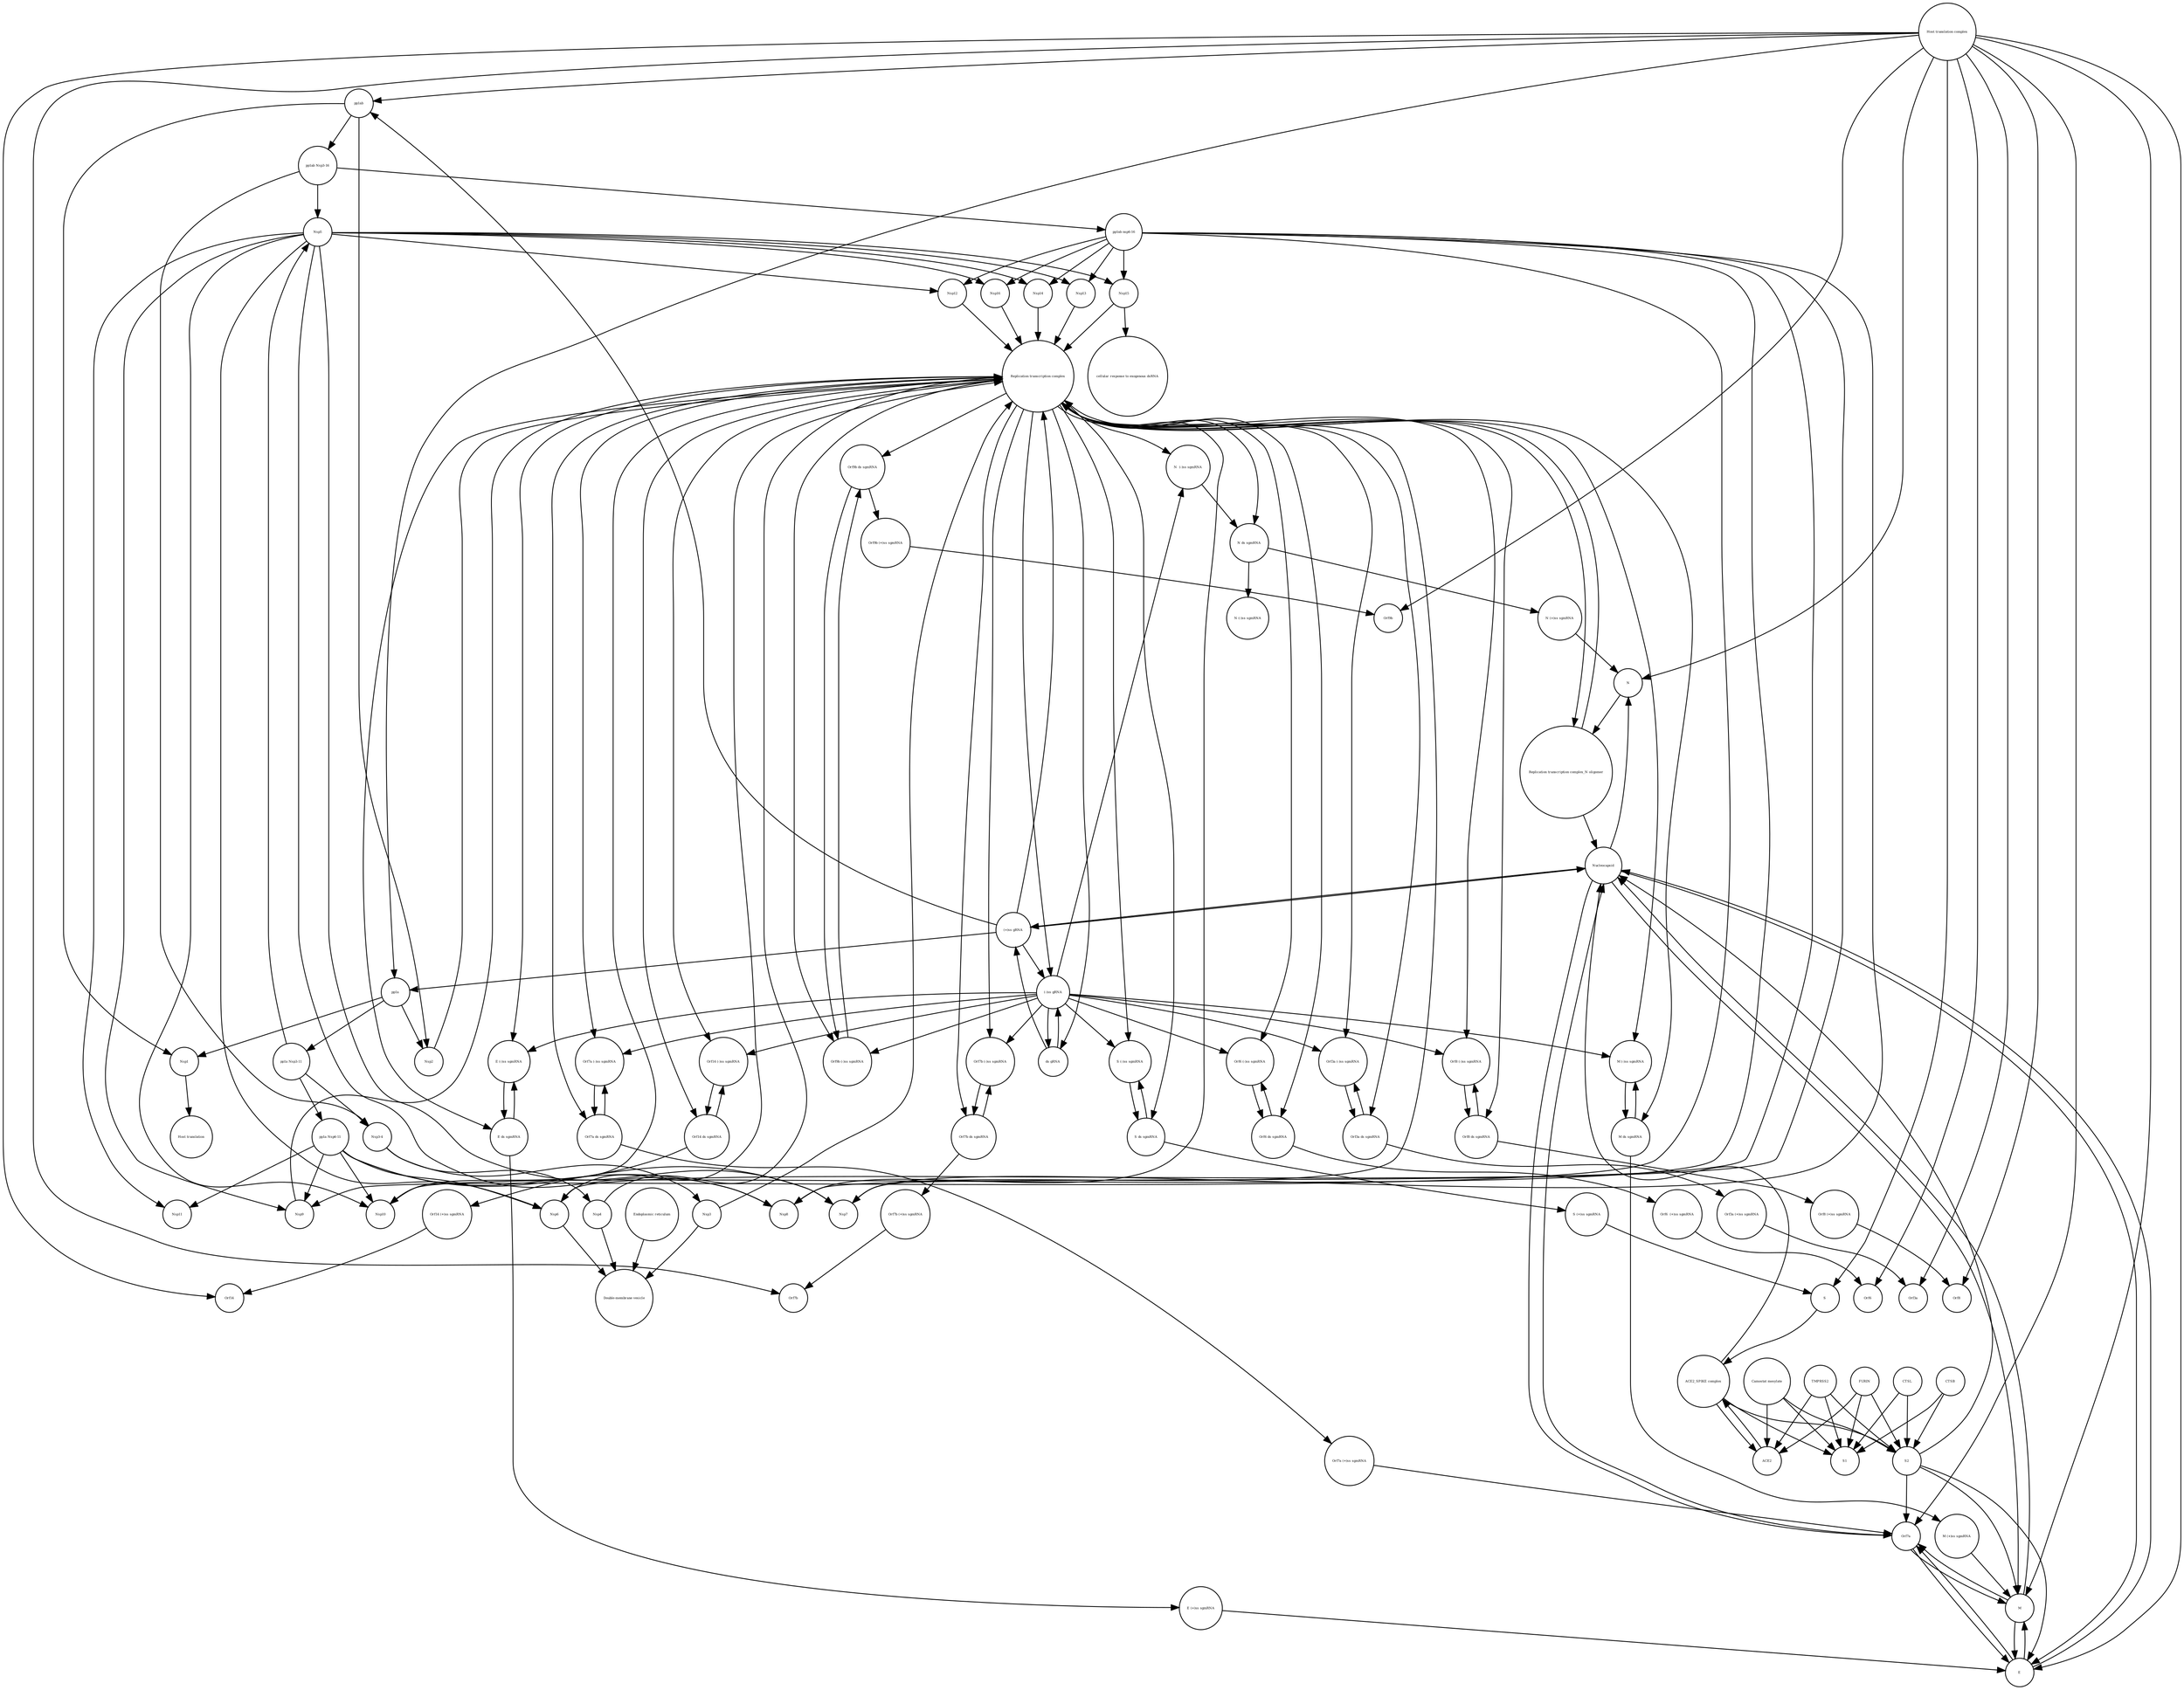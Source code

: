 strict digraph  {
Nsp1 [annotation=urn_miriam_ncbiprotein_YP_009725297, bipartite=0, cls=macromolecule, fontsize=4, label=Nsp1, shape=circle];
"Host translation" [annotation="urn_miriam_obo.go_GO%3A0006412", bipartite=0, cls=phenotype, fontsize=4, label="Host translation", shape=circle];
Nsp15 [annotation=urn_miriam_ncbiprotein_YP_009725310, bipartite=0, cls=macromolecule, fontsize=4, label=Nsp15, shape=circle];
"cellular response to exogenous dsRNA" [annotation="urn_miriam_obo.go_GO%3A0071360", bipartite=0, cls=phenotype, fontsize=4, label="cellular response to exogenous dsRNA", shape=circle];
Nsp16 [annotation=urn_miriam_ncbiprotein_YP_009725311, bipartite=0, cls=macromolecule, fontsize=4, label=Nsp16, shape=circle];
Nsp6 [annotation=urn_miriam_ncbiprotein_YP_009725302, bipartite=0, cls=macromolecule, fontsize=4, label=Nsp6, shape=circle];
Nsp11 [annotation=urn_miriam_ncbiprotein_YP_009725312, bipartite=0, cls=macromolecule, fontsize=4, label=Nsp11, shape=circle];
Orf6 [annotation=urn_miriam_uniprot_P0DTC6, bipartite=0, cls=macromolecule, fontsize=4, label=Orf6, shape=circle];
Nsp10 [annotation=urn_miriam_ncbiprotein_YP_009725306, bipartite=0, cls=macromolecule, fontsize=4, label=Nsp10, shape=circle];
"Orf9b ds sgmRNA" [annotation="", bipartite=0, cls="nucleic acid feature", fontsize=4, label="Orf9b ds sgmRNA", shape=circle];
Nucleocapsid [annotation="urn_miriam_obo.go_GO%3A0019013", bipartite=0, cls=complex, fontsize=4, label=Nucleocapsid, shape=circle];
TMPRSS2 [annotation="", bipartite=0, cls=macromolecule, fontsize=4, label=TMPRSS2, shape=circle];
Nsp14 [annotation=urn_miriam_ncbiprotein_YP_009725309, bipartite=0, cls=macromolecule, fontsize=4, label=Nsp14, shape=circle];
"N  (-)ss sgmRNA" [annotation=urn_miriam_ncbigene_43740575, bipartite=0, cls="nucleic acid feature", fontsize=4, label="N  (-)ss sgmRNA", shape=circle];
"N (-)ss sgmRNA" [annotation="", bipartite=0, cls="nucleic acid feature", fontsize=4, label="N (-)ss sgmRNA", shape=circle];
Orf7a [annotation=urn_miriam_uniprot_P0DTC7, bipartite=0, cls=macromolecule, fontsize=4, label=Orf7a, shape=circle];
FURIN [annotation="", bipartite=0, cls=macromolecule, fontsize=4, label=FURIN, shape=circle];
"Orf3a (+)ss sgmRNA" [annotation="", bipartite=0, cls="nucleic acid feature", fontsize=4, label="Orf3a (+)ss sgmRNA", shape=circle];
E [annotation=urn_miriam_uniprot_P0DTC4, bipartite=0, cls=macromolecule, fontsize=4, label=E, shape=circle];
"Orf7b (+)ss sgmRNA" [annotation="", bipartite=0, cls="nucleic acid feature", fontsize=4, label="Orf7b (+)ss sgmRNA", shape=circle];
"Orf7b ds sgmRNA" [annotation="", bipartite=0, cls="nucleic acid feature", fontsize=4, label="Orf7b ds sgmRNA", shape=circle];
Orf7b [annotation=urn_miriam_uniprot_P0DTD8, bipartite=0, cls=macromolecule, fontsize=4, label=Orf7b, shape=circle];
"Orf6 (-)ss sgmRNA" [annotation="", bipartite=0, cls="nucleic acid feature", fontsize=4, label="Orf6 (-)ss sgmRNA", shape=circle];
"Orf8 (+)ss sgmRNA" [annotation="", bipartite=0, cls="nucleic acid feature", fontsize=4, label="Orf8 (+)ss sgmRNA", shape=circle];
S1 [annotation=urn_miriam_interpro_IPR002551, bipartite=0, cls=macromolecule, fontsize=4, label=S1, shape=circle];
"S (-)ss sgmRNA" [annotation="", bipartite=0, cls="nucleic acid feature", fontsize=4, label="S (-)ss sgmRNA", shape=circle];
CTSB [annotation="", bipartite=0, cls=macromolecule, fontsize=4, label=CTSB, shape=circle];
"Orf14 (-)ss sgmRNA" [annotation="", bipartite=0, cls="nucleic acid feature", fontsize=4, label="Orf14 (-)ss sgmRNA", shape=circle];
"(+)ss gRNA" [annotation=urn_miriam_refseq_NC_045512, bipartite=0, cls="nucleic acid feature", fontsize=4, label="(+)ss gRNA", shape=circle];
"M ds sgmRNA" [annotation="", bipartite=0, cls="nucleic acid feature", fontsize=4, label="M ds sgmRNA", shape=circle];
CTSL [annotation="", bipartite=0, cls=macromolecule, fontsize=4, label=CTSL, shape=circle];
Nsp4 [annotation=urn_miriam_ncbiprotein_YP_009725300, bipartite=0, cls=macromolecule, fontsize=4, label=Nsp4, shape=circle];
"pp1ab Nsp3-16" [annotation=urn_miriam_uniprot_P0DTD1, bipartite=0, cls=macromolecule, fontsize=4, label="pp1ab Nsp3-16", shape=circle];
"Endoplasmic reticulum" [annotation="urn_miriam_obo.go_GO%3A0005783", bipartite=0, cls=complex, fontsize=4, label="Endoplasmic reticulum", shape=circle];
"ACE2_SPIKE complex" [annotation="", bipartite=0, cls=complex, fontsize=4, label="ACE2_SPIKE complex", shape=circle];
Orf9b [annotation=urn_miriam_uniprot_P0DTD2, bipartite=0, cls=macromolecule, fontsize=4, label=Orf9b, shape=circle];
"Orf9b (-)ss sgmRNA" [annotation="", bipartite=0, cls="nucleic acid feature", fontsize=4, label="Orf9b (-)ss sgmRNA", shape=circle];
pp1ab [annotation=urn_miriam_uniprot_P0DTD1, bipartite=0, cls=macromolecule, fontsize=4, label=pp1ab, shape=circle];
"E (+)ss sgmRNA" [annotation="", bipartite=0, cls="nucleic acid feature", fontsize=4, label="E (+)ss sgmRNA", shape=circle];
"Orf14 ds sgmRNA" [annotation="", bipartite=0, cls="nucleic acid feature", fontsize=4, label="Orf14 ds sgmRNA", shape=circle];
Nsp8 [annotation=urn_miriam_ncbiprotein_YP_009725304, bipartite=0, cls=macromolecule, fontsize=4, label=Nsp8, shape=circle];
S [annotation=urn_miriam_uniprot_P0DTC2, bipartite=0, cls=macromolecule, fontsize=4, label=S, shape=circle];
"Host translation complex" [annotation="urn_miriam_obo.go_GO%3A0070992", bipartite=0, cls=complex, fontsize=4, label="Host translation complex", shape=circle];
"N ds sgmRNA" [annotation="", bipartite=0, cls="nucleic acid feature", fontsize=4, label="N ds sgmRNA", shape=circle];
S2 [annotation=urn_miriam_interpro_IPR002552, bipartite=0, cls=macromolecule, fontsize=4, label=S2, shape=circle];
Nsp7 [annotation=urn_miriam_ncbiprotein_YP_009725303, bipartite=0, cls=macromolecule, fontsize=4, label=Nsp7, shape=circle];
Orf14 [annotation=urn_miriam_uniprot_P0DTD3, bipartite=0, cls=macromolecule, fontsize=4, label=Orf14, shape=circle];
Orf3a [annotation=urn_miriam_uniprot_P0DTC3, bipartite=0, cls=macromolecule, fontsize=4, label=Orf3a, shape=circle];
M [annotation=urn_miriam_uniprot_P0DTC5, bipartite=0, cls=macromolecule, fontsize=4, label=M, shape=circle];
"Orf9b (+)ss sgmRNA" [annotation="", bipartite=0, cls="nucleic acid feature", fontsize=4, label="Orf9b (+)ss sgmRNA", shape=circle];
"pp1a Nsp3-11" [annotation=urn_miriam_uniprot_P0DTC1, bipartite=0, cls=macromolecule, fontsize=4, label="pp1a Nsp3-11", shape=circle];
"Orf6  (+)ss sgmRNA" [annotation="", bipartite=0, cls="nucleic acid feature", fontsize=4, label="Orf6  (+)ss sgmRNA", shape=circle];
"Orf7a ds sgmRNA" [annotation="", bipartite=0, cls="nucleic acid feature", fontsize=4, label="Orf7a ds sgmRNA", shape=circle];
"Orf8 (-)ss sgmRNA" [annotation="", bipartite=0, cls="nucleic acid feature", fontsize=4, label="Orf8 (-)ss sgmRNA", shape=circle];
"pp1a Nsp6-11" [annotation=urn_miriam_uniprot_P0DTC1, bipartite=0, cls=macromolecule, fontsize=4, label="pp1a Nsp6-11", shape=circle];
"Double-membrane vesicle" [annotation="urn_miriam_obo.go_GO%3A0039718", bipartite=0, cls=complex, fontsize=4, label="Double-membrane vesicle", shape=circle];
Nsp13 [annotation=urn_miriam_ncbiprotein_YP_009725308, bipartite=0, cls=macromolecule, fontsize=4, label=Nsp13, shape=circle];
"E ds sgmRNA" [annotation="", bipartite=0, cls="nucleic acid feature", fontsize=4, label="E ds sgmRNA", shape=circle];
Nsp5 [annotation=urn_miriam_ncbiprotein_YP_009725301, bipartite=0, cls="macromolecule multimer", fontsize=4, label=Nsp5, shape=circle];
"Orf6 ds sgmRNA" [annotation="", bipartite=0, cls="nucleic acid feature", fontsize=4, label="Orf6 ds sgmRNA", shape=circle];
"M (-)ss sgmRNA" [annotation=urn_miriam_ncbigene_43740571, bipartite=0, cls="nucleic acid feature", fontsize=4, label="M (-)ss sgmRNA", shape=circle];
N [annotation=urn_miriam_uniprot_P0DTC9, bipartite=0, cls="macromolecule multimer", fontsize=4, label=N, shape=circle];
Orf8 [annotation=urn_miriam_uniprot_P0DTC8, bipartite=0, cls=macromolecule, fontsize=4, label=Orf8, shape=circle];
"Orf8 ds sgmRNA" [annotation="", bipartite=0, cls="nucleic acid feature", fontsize=4, label="Orf8 ds sgmRNA", shape=circle];
Nsp12 [annotation=urn_miriam_ncbiprotein_YP_009725307, bipartite=0, cls=macromolecule, fontsize=4, label=Nsp12, shape=circle];
pp1a [annotation=urn_miriam_uniprot_P0DTC1, bipartite=0, cls=macromolecule, fontsize=4, label=pp1a, shape=circle];
"S (+)ss sgmRNA" [annotation="", bipartite=0, cls="nucleic acid feature", fontsize=4, label="S (+)ss sgmRNA", shape=circle];
ACE2 [annotation="", bipartite=0, cls=macromolecule, fontsize=4, label=ACE2, shape=circle];
"Orf7b (-)ss sgmRNA" [annotation="", bipartite=0, cls="nucleic acid feature", fontsize=4, label="Orf7b (-)ss sgmRNA", shape=circle];
"Orf7a (-)ss sgmRNA" [annotation="", bipartite=0, cls="nucleic acid feature", fontsize=4, label="Orf7a (-)ss sgmRNA", shape=circle];
"pp1ab nsp6-16" [annotation=urn_miriam_uniprot_P0DTD1, bipartite=0, cls=macromolecule, fontsize=4, label="pp1ab nsp6-16", shape=circle];
Nsp3 [annotation=urn_miriam_ncbiprotein_YP_009725299, bipartite=0, cls=macromolecule, fontsize=4, label=Nsp3, shape=circle];
Nsp2 [annotation=urn_miriam_ncbiprotein_YP_009725298, bipartite=0, cls=macromolecule, fontsize=4, label=Nsp2, shape=circle];
"Camostat mesylate" [annotation="urn_miriam_pubchem.compound_2536", bipartite=0, cls="simple chemical", fontsize=4, label="Camostat mesylate", shape=circle];
Nsp9 [annotation=urn_miriam_ncbiprotein_YP_009725305, bipartite=0, cls=macromolecule, fontsize=4, label=Nsp9, shape=circle];
"Orf14 (+)ss sgmRNA" [annotation="", bipartite=0, cls="nucleic acid feature", fontsize=4, label="Orf14 (+)ss sgmRNA", shape=circle];
"(-)ss gRNA" [annotation=urn_miriam_refseq_NC_045512, bipartite=0, cls="nucleic acid feature", fontsize=4, label="(-)ss gRNA", shape=circle];
"Orf3a ds sgmRNA" [annotation="", bipartite=0, cls="nucleic acid feature", fontsize=4, label="Orf3a ds sgmRNA", shape=circle];
"ds gRNA" [annotation=urn_miriam_refseq_NC_045512, bipartite=0, cls="nucleic acid feature", fontsize=4, label="ds gRNA", shape=circle];
"Orf3a (-)ss sgmRNA" [annotation="", bipartite=0, cls="nucleic acid feature", fontsize=4, label="Orf3a (-)ss sgmRNA", shape=circle];
"Nsp3-4" [annotation="urn_miriam_ncbiprotein_YP_009725299|urn_miriam_ncbiprotein_YP_009725300", bipartite=0, cls=macromolecule, fontsize=4, label="Nsp3-4", shape=circle];
"E (-)ss sgmRNA" [annotation=urn_miriam_ncbigene_43740570, bipartite=0, cls="nucleic acid feature", fontsize=4, label="E (-)ss sgmRNA", shape=circle];
"M (+)ss sgmRNA" [annotation="", bipartite=0, cls="nucleic acid feature", fontsize=4, label="M (+)ss sgmRNA", shape=circle];
"Replication transcription complex" [annotation="", bipartite=0, cls=complex, fontsize=4, label="Replication transcription complex", shape=circle];
"N (+)ss sgmRNA" [annotation=urn_miriam_ncbigene_43740575, bipartite=0, cls="nucleic acid feature", fontsize=4, label="N (+)ss sgmRNA", shape=circle];
"S ds sgmRNA" [annotation="", bipartite=0, cls="nucleic acid feature", fontsize=4, label="S ds sgmRNA", shape=circle];
"Replication transcription complex_N oligomer" [annotation="", bipartite=0, cls=complex, fontsize=4, label="Replication transcription complex_N oligomer", shape=circle];
"Orf7a (+)ss sgmRNA" [annotation="", bipartite=0, cls="nucleic acid feature", fontsize=4, label="Orf7a (+)ss sgmRNA", shape=circle];
Nsp1 -> "Host translation"  [annotation="", interaction_type=inhibition];
Nsp15 -> "cellular response to exogenous dsRNA"  [annotation="", interaction_type=inhibition];
Nsp15 -> "Replication transcription complex"  [annotation="", interaction_type=production];
Nsp16 -> "Replication transcription complex"  [annotation="", interaction_type=production];
Nsp6 -> "Replication transcription complex"  [annotation="", interaction_type=production];
Nsp6 -> "Double-membrane vesicle"  [annotation="urn_miriam_pubmed_23943763|urn_miriam_taxonomy_227984", interaction_type=modulation];
Nsp10 -> "Replication transcription complex"  [annotation="", interaction_type=production];
"Orf9b ds sgmRNA" -> "Orf9b (+)ss sgmRNA"  [annotation="", interaction_type=production];
"Orf9b ds sgmRNA" -> "Orf9b (-)ss sgmRNA"  [annotation="", interaction_type=production];
Nucleocapsid -> Orf7a  [annotation="", interaction_type=production];
Nucleocapsid -> M  [annotation="", interaction_type=production];
Nucleocapsid -> E  [annotation="", interaction_type=production];
Nucleocapsid -> N  [annotation="", interaction_type=production];
Nucleocapsid -> "(+)ss gRNA"  [annotation="", interaction_type=production];
TMPRSS2 -> S1  [annotation="urn_miriam_pubmed_32142651|urn_miriam_pubmed_32362314|urn_miriam_taxonomy_2697049", interaction_type=catalysis];
TMPRSS2 -> S2  [annotation="urn_miriam_pubmed_32142651|urn_miriam_pubmed_32362314|urn_miriam_taxonomy_2697049", interaction_type=catalysis];
TMPRSS2 -> ACE2  [annotation="urn_miriam_pubmed_32142651|urn_miriam_pubmed_32362314|urn_miriam_taxonomy_2697049", interaction_type=catalysis];
Nsp14 -> "Replication transcription complex"  [annotation="", interaction_type=production];
"N  (-)ss sgmRNA" -> "N ds sgmRNA"  [annotation="", interaction_type=production];
Orf7a -> M  [annotation="", interaction_type=production];
Orf7a -> E  [annotation="", interaction_type=production];
Orf7a -> Nucleocapsid  [annotation="", interaction_type=production];
FURIN -> S1  [annotation="urn_miriam_pubmed_32142651|urn_miriam_pubmed_32362314|urn_miriam_taxonomy_2697049", interaction_type=catalysis];
FURIN -> S2  [annotation="urn_miriam_pubmed_32142651|urn_miriam_pubmed_32362314|urn_miriam_taxonomy_2697049", interaction_type=catalysis];
FURIN -> ACE2  [annotation="urn_miriam_pubmed_32142651|urn_miriam_pubmed_32362314|urn_miriam_taxonomy_2697049", interaction_type=catalysis];
"Orf3a (+)ss sgmRNA" -> Orf3a  [annotation="", interaction_type=production];
E -> Orf7a  [annotation="", interaction_type=production];
E -> M  [annotation="", interaction_type=production];
E -> Nucleocapsid  [annotation="", interaction_type=production];
"Orf7b (+)ss sgmRNA" -> Orf7b  [annotation="", interaction_type=production];
"Orf7b ds sgmRNA" -> "Orf7b (-)ss sgmRNA"  [annotation="", interaction_type=production];
"Orf7b ds sgmRNA" -> "Orf7b (+)ss sgmRNA"  [annotation="", interaction_type=production];
"Orf6 (-)ss sgmRNA" -> "Orf6 ds sgmRNA"  [annotation="", interaction_type=production];
"Orf8 (+)ss sgmRNA" -> Orf8  [annotation="", interaction_type=production];
"S (-)ss sgmRNA" -> "S ds sgmRNA"  [annotation="", interaction_type=production];
CTSB -> S1  [annotation="urn_miriam_pubmed_32142651|urn_miriam_taxonomy_2697049", interaction_type=catalysis];
CTSB -> S2  [annotation="urn_miriam_pubmed_32142651|urn_miriam_taxonomy_2697049", interaction_type=catalysis];
"Orf14 (-)ss sgmRNA" -> "Orf14 ds sgmRNA"  [annotation="", interaction_type=production];
"(+)ss gRNA" -> "(-)ss gRNA"  [annotation="", interaction_type=production];
"(+)ss gRNA" -> pp1ab  [annotation="", interaction_type=production];
"(+)ss gRNA" -> pp1a  [annotation="", interaction_type=production];
"(+)ss gRNA" -> Nucleocapsid  [annotation="", interaction_type=production];
"(+)ss gRNA" -> "Replication transcription complex"  [annotation="", interaction_type=production];
"M ds sgmRNA" -> "M (+)ss sgmRNA"  [annotation="", interaction_type=production];
"M ds sgmRNA" -> "M (-)ss sgmRNA"  [annotation="", interaction_type=production];
CTSL -> S1  [annotation="urn_miriam_pubmed_32142651|urn_miriam_taxonomy_2697049", interaction_type=catalysis];
CTSL -> S2  [annotation="urn_miriam_pubmed_32142651|urn_miriam_taxonomy_2697049", interaction_type=catalysis];
Nsp4 -> "Replication transcription complex"  [annotation="", interaction_type=production];
Nsp4 -> "Double-membrane vesicle"  [annotation="urn_miriam_pubmed_23943763|urn_miriam_taxonomy_227984", interaction_type=modulation];
"pp1ab Nsp3-16" -> "Nsp3-4"  [annotation="urn_miriam_pubmed_21203998|urn_miriam_taxonomy_228407|urn_miriam_pubmed_15564471|urn_miriam_taxonomy_228330", interaction_type=catalysis];
"pp1ab Nsp3-16" -> "pp1ab nsp6-16"  [annotation="urn_miriam_pubmed_21203998|urn_miriam_taxonomy_228407|urn_miriam_pubmed_15564471|urn_miriam_taxonomy_228330", interaction_type=catalysis];
"pp1ab Nsp3-16" -> Nsp5  [annotation="urn_miriam_pubmed_21203998|urn_miriam_taxonomy_228407|urn_miriam_pubmed_15564471|urn_miriam_taxonomy_228330", interaction_type=catalysis];
"Endoplasmic reticulum" -> "Double-membrane vesicle"  [annotation="", interaction_type=production];
"ACE2_SPIKE complex" -> S1  [annotation="", interaction_type=production];
"ACE2_SPIKE complex" -> S2  [annotation="", interaction_type=production];
"ACE2_SPIKE complex" -> ACE2  [annotation="", interaction_type=production];
"ACE2_SPIKE complex" -> Nucleocapsid  [annotation="urn_miriam_pubmed_32142651|urn_miriam_pubmed_32094589|urn_miriam_taxonomy_2697049", interaction_type=stimulation];
"Orf9b (-)ss sgmRNA" -> "Orf9b ds sgmRNA"  [annotation="", interaction_type=production];
pp1ab -> "pp1ab Nsp3-16"  [annotation="urn_miriam_pubmed_15564471|urn_miriam_taxonomy_228330", interaction_type=catalysis];
pp1ab -> Nsp1  [annotation="urn_miriam_pubmed_15564471|urn_miriam_taxonomy_228330", interaction_type=catalysis];
pp1ab -> Nsp2  [annotation="urn_miriam_pubmed_15564471|urn_miriam_taxonomy_228330", interaction_type=catalysis];
"E (+)ss sgmRNA" -> E  [annotation="", interaction_type=production];
"Orf14 ds sgmRNA" -> "Orf14 (+)ss sgmRNA"  [annotation="", interaction_type=production];
"Orf14 ds sgmRNA" -> "Orf14 (-)ss sgmRNA"  [annotation="", interaction_type=production];
Nsp8 -> "Replication transcription complex"  [annotation="", interaction_type=production];
S -> "ACE2_SPIKE complex"  [annotation="", interaction_type=production];
"Host translation complex" -> Orf9b  [annotation="urn_miriam_pubmed_31226023|urn_miriam_pubmed_27712623", interaction_type="necessary stimulation"];
"Host translation complex" -> Orf8  [annotation="urn_miriam_pubmed_31226023|urn_miriam_pubmed_27712623", interaction_type="necessary stimulation"];
"Host translation complex" -> N  [annotation="", interaction_type="necessary stimulation"];
"Host translation complex" -> Orf6  [annotation="urn_miriam_pubmed_31226023|urn_miriam_pubmed_27712623", interaction_type="necessary stimulation"];
"Host translation complex" -> E  [annotation="urn_miriam_pubmed_31226023|urn_miriam_pubmed_27712623", interaction_type="necessary stimulation"];
"Host translation complex" -> Orf7a  [annotation="urn_miriam_pubmed_31226023|urn_miriam_pubmed_27712623", interaction_type="necessary stimulation"];
"Host translation complex" -> pp1ab  [annotation="urn_miriam_pubmed_31226023|urn_miriam_pubmed_27712623", interaction_type="necessary stimulation"];
"Host translation complex" -> S  [annotation="urn_miriam_pubmed_31226023|urn_miriam_pubmed_27712623", interaction_type="necessary stimulation"];
"Host translation complex" -> Orf3a  [annotation="urn_miriam_pubmed_31226023|urn_miriam_pubmed_27712623", interaction_type="necessary stimulation"];
"Host translation complex" -> Orf14  [annotation="urn_miriam_pubmed_31226023|urn_miriam_pubmed_27712623", interaction_type="necessary stimulation"];
"Host translation complex" -> Orf7b  [annotation="urn_miriam_pubmed_31226023|urn_miriam_pubmed_27712623", interaction_type="necessary stimulation"];
"Host translation complex" -> pp1a  [annotation="urn_miriam_pubmed_31226023|urn_miriam_pubmed_27712623", interaction_type="necessary stimulation"];
"Host translation complex" -> M  [annotation="urn_miriam_pubmed_31226023|urn_miriam_pubmed_27712623", interaction_type="necessary stimulation"];
"N ds sgmRNA" -> "N (-)ss sgmRNA"  [annotation="", interaction_type=production];
"N ds sgmRNA" -> "N (+)ss sgmRNA"  [annotation="", interaction_type=production];
S2 -> Orf7a  [annotation="urn_miriam_pubmed_32142651|urn_miriam_pubmed_32094589|urn_miriam_pubmed_32047258|urn_miriam_taxonomy_2697049", interaction_type=stimulation];
S2 -> M  [annotation="urn_miriam_pubmed_32142651|urn_miriam_pubmed_32094589|urn_miriam_pubmed_32047258|urn_miriam_taxonomy_2697049", interaction_type=stimulation];
S2 -> E  [annotation="urn_miriam_pubmed_32142651|urn_miriam_pubmed_32094589|urn_miriam_pubmed_32047258|urn_miriam_taxonomy_2697049", interaction_type=stimulation];
S2 -> Nucleocapsid  [annotation="urn_miriam_pubmed_32142651|urn_miriam_pubmed_32094589|urn_miriam_pubmed_32047258|urn_miriam_taxonomy_2697049", interaction_type=stimulation];
Nsp7 -> "Replication transcription complex"  [annotation="", interaction_type=production];
M -> Orf7a  [annotation="", interaction_type=production];
M -> E  [annotation="", interaction_type=production];
M -> Nucleocapsid  [annotation="", interaction_type=production];
"Orf9b (+)ss sgmRNA" -> Orf9b  [annotation="", interaction_type=production];
"pp1a Nsp3-11" -> "pp1a Nsp6-11"  [annotation="urn_miriam_pubmed_21203998|urn_miriam_taxonomy_228407|urn_miriam_pubmed_15564471|urn_miriam_taxonomy_228330", interaction_type=catalysis];
"pp1a Nsp3-11" -> "Nsp3-4"  [annotation="urn_miriam_pubmed_21203998|urn_miriam_taxonomy_228407|urn_miriam_pubmed_15564471|urn_miriam_taxonomy_228330", interaction_type=catalysis];
"pp1a Nsp3-11" -> Nsp5  [annotation="urn_miriam_pubmed_21203998|urn_miriam_taxonomy_228407|urn_miriam_pubmed_15564471|urn_miriam_taxonomy_228330", interaction_type=catalysis];
"Orf6  (+)ss sgmRNA" -> Orf6  [annotation="", interaction_type=production];
"Orf7a ds sgmRNA" -> "Orf7a (-)ss sgmRNA"  [annotation="", interaction_type=production];
"Orf7a ds sgmRNA" -> "Orf7a (+)ss sgmRNA"  [annotation="", interaction_type=production];
"Orf8 (-)ss sgmRNA" -> "Orf8 ds sgmRNA"  [annotation="", interaction_type=production];
"pp1a Nsp6-11" -> Nsp7  [annotation="", interaction_type=production];
"pp1a Nsp6-11" -> Nsp6  [annotation="", interaction_type=production];
"pp1a Nsp6-11" -> Nsp11  [annotation="", interaction_type=production];
"pp1a Nsp6-11" -> Nsp8  [annotation="", interaction_type=production];
"pp1a Nsp6-11" -> Nsp10  [annotation="", interaction_type=production];
"pp1a Nsp6-11" -> Nsp9  [annotation="", interaction_type=production];
Nsp13 -> "Replication transcription complex"  [annotation="", interaction_type=production];
"E ds sgmRNA" -> "E (+)ss sgmRNA"  [annotation="", interaction_type=production];
"E ds sgmRNA" -> "E (-)ss sgmRNA"  [annotation="", interaction_type=production];
Nsp5 -> Nsp7  [annotation="urn_miriam_pubmed_11907209|urn_miriam_taxonomy_11142", interaction_type=catalysis];
Nsp5 -> Nsp6  [annotation="urn_miriam_pubmed_11907209|urn_miriam_taxonomy_11142", interaction_type=catalysis];
Nsp5 -> Nsp11  [annotation="urn_miriam_pubmed_11907209|urn_miriam_taxonomy_11142", interaction_type=catalysis];
Nsp5 -> Nsp8  [annotation="urn_miriam_pubmed_11907209|urn_miriam_taxonomy_11142", interaction_type=catalysis];
Nsp5 -> Nsp10  [annotation="urn_miriam_pubmed_11907209|urn_miriam_taxonomy_11142", interaction_type=catalysis];
Nsp5 -> Nsp9  [annotation="urn_miriam_pubmed_11907209|urn_miriam_taxonomy_11142", interaction_type=catalysis];
Nsp5 -> Nsp16  [annotation="urn_miriam_pubmed_11907209|urn_miriam_taxonomy_11142", interaction_type=catalysis];
Nsp5 -> Nsp13  [annotation="urn_miriam_pubmed_11907209|urn_miriam_taxonomy_11142", interaction_type=catalysis];
Nsp5 -> Nsp14  [annotation="urn_miriam_pubmed_11907209|urn_miriam_taxonomy_11142", interaction_type=catalysis];
Nsp5 -> Nsp15  [annotation="urn_miriam_pubmed_11907209|urn_miriam_taxonomy_11142", interaction_type=catalysis];
Nsp5 -> Nsp12  [annotation="urn_miriam_pubmed_11907209|urn_miriam_taxonomy_11142", interaction_type=catalysis];
"Orf6 ds sgmRNA" -> "Orf6 (-)ss sgmRNA"  [annotation="", interaction_type=production];
"Orf6 ds sgmRNA" -> "Orf6  (+)ss sgmRNA"  [annotation="", interaction_type=production];
"M (-)ss sgmRNA" -> "M ds sgmRNA"  [annotation="", interaction_type=production];
N -> "Replication transcription complex_N oligomer"  [annotation="", interaction_type=production];
"Orf8 ds sgmRNA" -> "Orf8 (-)ss sgmRNA"  [annotation="", interaction_type=production];
"Orf8 ds sgmRNA" -> "Orf8 (+)ss sgmRNA"  [annotation="", interaction_type=production];
Nsp12 -> "Replication transcription complex"  [annotation="", interaction_type=production];
pp1a -> "pp1a Nsp3-11"  [annotation="urn_miriam_pubmed_15564471|urn_miriam_taxonomy_228330", interaction_type=catalysis];
pp1a -> Nsp1  [annotation="urn_miriam_pubmed_15564471|urn_miriam_taxonomy_228330", interaction_type=catalysis];
pp1a -> Nsp2  [annotation="urn_miriam_pubmed_15564471|urn_miriam_taxonomy_228330", interaction_type=catalysis];
"S (+)ss sgmRNA" -> S  [annotation="", interaction_type=production];
ACE2 -> "ACE2_SPIKE complex"  [annotation="", interaction_type=production];
"Orf7b (-)ss sgmRNA" -> "Orf7b ds sgmRNA"  [annotation="", interaction_type=production];
"Orf7a (-)ss sgmRNA" -> "Orf7a ds sgmRNA"  [annotation="", interaction_type=production];
"pp1ab nsp6-16" -> Nsp7  [annotation="", interaction_type=production];
"pp1ab nsp6-16" -> Nsp16  [annotation="", interaction_type=production];
"pp1ab nsp6-16" -> Nsp6  [annotation="", interaction_type=production];
"pp1ab nsp6-16" -> Nsp13  [annotation="", interaction_type=production];
"pp1ab nsp6-16" -> Nsp14  [annotation="", interaction_type=production];
"pp1ab nsp6-16" -> Nsp8  [annotation="", interaction_type=production];
"pp1ab nsp6-16" -> Nsp10  [annotation="", interaction_type=production];
"pp1ab nsp6-16" -> Nsp15  [annotation="", interaction_type=production];
"pp1ab nsp6-16" -> Nsp12  [annotation="", interaction_type=production];
"pp1ab nsp6-16" -> Nsp9  [annotation="", interaction_type=production];
Nsp3 -> "Replication transcription complex"  [annotation="", interaction_type=production];
Nsp3 -> "Double-membrane vesicle"  [annotation="urn_miriam_pubmed_23943763|urn_miriam_taxonomy_227984", interaction_type=modulation];
Nsp2 -> "Replication transcription complex"  [annotation="", interaction_type=production];
"Camostat mesylate" -> S1  [annotation="urn_miriam_pubmed_32142651|urn_miriam_pubmed_32362314|urn_miriam_taxonomy_2697049", interaction_type=inhibition];
"Camostat mesylate" -> S2  [annotation="urn_miriam_pubmed_32142651|urn_miriam_pubmed_32362314|urn_miriam_taxonomy_2697049", interaction_type=inhibition];
"Camostat mesylate" -> ACE2  [annotation="urn_miriam_pubmed_32142651|urn_miriam_pubmed_32362314|urn_miriam_taxonomy_2697049", interaction_type=inhibition];
Nsp9 -> "Replication transcription complex"  [annotation="", interaction_type=production];
"Orf14 (+)ss sgmRNA" -> Orf14  [annotation="", interaction_type=production];
"(-)ss gRNA" -> "ds gRNA"  [annotation="", interaction_type=production];
"(-)ss gRNA" -> "N  (-)ss sgmRNA"  [annotation="", interaction_type=production];
"(-)ss gRNA" -> "S (-)ss sgmRNA"  [annotation="", interaction_type=production];
"(-)ss gRNA" -> "Orf7b (-)ss sgmRNA"  [annotation="", interaction_type=production];
"(-)ss gRNA" -> "Orf8 (-)ss sgmRNA"  [annotation="", interaction_type=production];
"(-)ss gRNA" -> "Orf7a (-)ss sgmRNA"  [annotation="", interaction_type=production];
"(-)ss gRNA" -> "E (-)ss sgmRNA"  [annotation="", interaction_type=production];
"(-)ss gRNA" -> "Orf6 (-)ss sgmRNA"  [annotation="", interaction_type=production];
"(-)ss gRNA" -> "Orf3a (-)ss sgmRNA"  [annotation="", interaction_type=production];
"(-)ss gRNA" -> "Orf14 (-)ss sgmRNA"  [annotation="", interaction_type=production];
"(-)ss gRNA" -> "M (-)ss sgmRNA"  [annotation="", interaction_type=production];
"(-)ss gRNA" -> "Orf9b (-)ss sgmRNA"  [annotation="", interaction_type=production];
"Orf3a ds sgmRNA" -> "Orf3a (+)ss sgmRNA"  [annotation="", interaction_type=production];
"Orf3a ds sgmRNA" -> "Orf3a (-)ss sgmRNA"  [annotation="", interaction_type=production];
"ds gRNA" -> "(+)ss gRNA"  [annotation="", interaction_type=production];
"ds gRNA" -> "(-)ss gRNA"  [annotation="", interaction_type=production];
"Orf3a (-)ss sgmRNA" -> "Orf3a ds sgmRNA"  [annotation="", interaction_type=production];
"Nsp3-4" -> Nsp4  [annotation="urn_miriam_pubmed_15564471|urn_miriam_taxonomy_228330", interaction_type=catalysis];
"Nsp3-4" -> Nsp3  [annotation="urn_miriam_pubmed_15564471|urn_miriam_taxonomy_228330", interaction_type=catalysis];
"E (-)ss sgmRNA" -> "E ds sgmRNA"  [annotation="", interaction_type=production];
"M (+)ss sgmRNA" -> M  [annotation="", interaction_type=production];
"Replication transcription complex" -> "Orf14 ds sgmRNA"  [annotation="urn_miriam_pubmed_22438542|urn_miriam_taxonomy_11142", interaction_type="necessary stimulation"];
"Replication transcription complex" -> "Orf7b ds sgmRNA"  [annotation="urn_miriam_pubmed_22438542|urn_miriam_taxonomy_11142", interaction_type="necessary stimulation"];
"Replication transcription complex" -> "S (-)ss sgmRNA"  [annotation="urn_miriam_pubmed_8830530|urn_miriam_taxonomy_1138", interaction_type="necessary stimulation"];
"Replication transcription complex" -> "Orf14 (-)ss sgmRNA"  [annotation="urn_miriam_pubmed_8830530|urn_miriam_taxonomy_1138", interaction_type="necessary stimulation"];
"Replication transcription complex" -> "Orf7b (-)ss sgmRNA"  [annotation="urn_miriam_pubmed_8830530|urn_miriam_taxonomy_1138", interaction_type="necessary stimulation"];
"Replication transcription complex" -> "Orf7a (-)ss sgmRNA"  [annotation="urn_miriam_pubmed_8830530|urn_miriam_taxonomy_1138", interaction_type="necessary stimulation"];
"Replication transcription complex" -> "N  (-)ss sgmRNA"  [annotation="urn_miriam_pubmed_8830530|urn_miriam_taxonomy_1138", interaction_type="necessary stimulation"];
"Replication transcription complex" -> "Orf8 (-)ss sgmRNA"  [annotation="urn_miriam_pubmed_8830530|urn_miriam_taxonomy_1138", interaction_type="necessary stimulation"];
"Replication transcription complex" -> "Orf3a (-)ss sgmRNA"  [annotation="urn_miriam_pubmed_8830530|urn_miriam_taxonomy_1138", interaction_type="necessary stimulation"];
"Replication transcription complex" -> "Orf9b (-)ss sgmRNA"  [annotation="urn_miriam_pubmed_8830530|urn_miriam_taxonomy_1138", interaction_type="necessary stimulation"];
"Replication transcription complex" -> "E (-)ss sgmRNA"  [annotation="urn_miriam_pubmed_8830530|urn_miriam_taxonomy_1138", interaction_type="necessary stimulation"];
"Replication transcription complex" -> "Orf6 (-)ss sgmRNA"  [annotation="urn_miriam_pubmed_8830530|urn_miriam_taxonomy_1138", interaction_type="necessary stimulation"];
"Replication transcription complex" -> "M (-)ss sgmRNA"  [annotation="urn_miriam_pubmed_8830530|urn_miriam_taxonomy_1138", interaction_type="necessary stimulation"];
"Replication transcription complex" -> "S ds sgmRNA"  [annotation="urn_miriam_pubmed_22438542|urn_miriam_pubmed_11142", interaction_type="necessary stimulation"];
"Replication transcription complex" -> "Orf7a ds sgmRNA"  [annotation="urn_miriam_pubmed_22438542|urn_miriam_taxonomy_11142", interaction_type="necessary stimulation"];
"Replication transcription complex" -> "Orf3a ds sgmRNA"  [annotation="urn_miriam_pubmed_22438542|urn_miriam_taxonomy_11142", interaction_type="necessary stimulation"];
"Replication transcription complex" -> "Orf8 ds sgmRNA"  [annotation="urn_miriam_pubmed_22438542|urn_miriam_taxonomy_11142", interaction_type="necessary stimulation"];
"Replication transcription complex" -> "M ds sgmRNA"  [annotation="urn_miriam_pubmed_22438542|urn_miriam_taxonomy_11142", interaction_type="necessary stimulation"];
"Replication transcription complex" -> "Orf6 ds sgmRNA"  [annotation="urn_miriam_pubmed_22438542|urn_miriam_taxonomy_11142", interaction_type="necessary stimulation"];
"Replication transcription complex" -> "Replication transcription complex_N oligomer"  [annotation="", interaction_type=production];
"Replication transcription complex" -> "E ds sgmRNA"  [annotation="urn_miriam_pubmed_22438542|urn_miriam_pubmed_11142", interaction_type="necessary stimulation"];
"Replication transcription complex" -> "ds gRNA"  [annotation="urn_miriam_pubmed_22438542|urn_miriam_taxonomy_11142", interaction_type="necessary stimulation"];
"Replication transcription complex" -> "Orf9b ds sgmRNA"  [annotation="urn_miriam_pubmed_22438542|urn_miriam_taxonomy_11142", interaction_type="necessary stimulation"];
"Replication transcription complex" -> "N ds sgmRNA"  [annotation="urn_miriam_pubmed_22438542|urn_miriam_taxonomy_11142", interaction_type="necessary stimulation"];
"Replication transcription complex" -> "(-)ss gRNA"  [annotation="urn_miriam_pubmed_22438542|urn_miriam_taxonomy_11142", interaction_type="necessary stimulation"];
"N (+)ss sgmRNA" -> N  [annotation="", interaction_type=production];
"S ds sgmRNA" -> "S (-)ss sgmRNA"  [annotation="", interaction_type=production];
"S ds sgmRNA" -> "S (+)ss sgmRNA"  [annotation="", interaction_type=production];
"Replication transcription complex_N oligomer" -> "Replication transcription complex"  [annotation="", interaction_type=production];
"Replication transcription complex_N oligomer" -> Nucleocapsid  [annotation="", interaction_type=production];
"Orf7a (+)ss sgmRNA" -> Orf7a  [annotation="", interaction_type=production];
}
